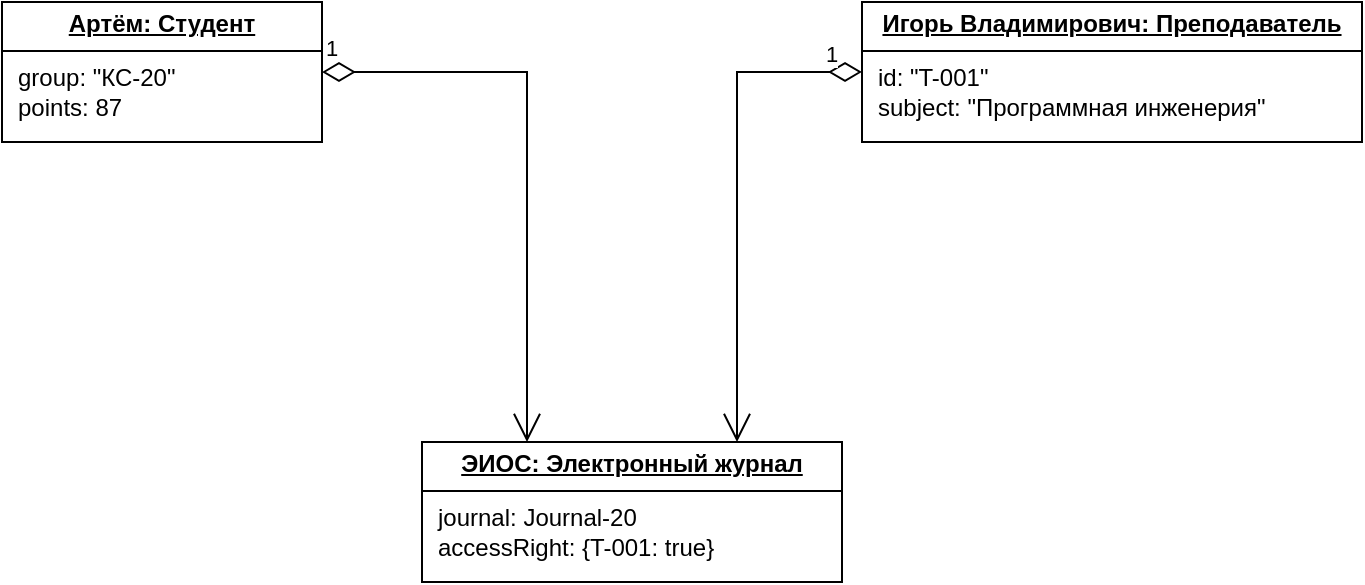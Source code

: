 <mxfile version="24.7.8">
  <diagram name="Страница — 1" id="BNUjQfedEuriPr-bWQXB">
    <mxGraphModel dx="1235" dy="731" grid="1" gridSize="10" guides="1" tooltips="1" connect="1" arrows="1" fold="1" page="1" pageScale="1" pageWidth="1169" pageHeight="827" math="0" shadow="0">
      <root>
        <mxCell id="0" />
        <mxCell id="1" parent="0" />
        <mxCell id="CzItVZ1iqSVcu4UCW1RZ-1" value="&lt;p style=&quot;margin:0px;margin-top:4px;text-align:center;text-decoration:underline;&quot;&gt;&lt;b&gt;Артём: Студент&lt;/b&gt;&lt;/p&gt;&lt;hr size=&quot;1&quot; style=&quot;border-style:solid;&quot;&gt;&lt;p style=&quot;margin:0px;margin-left:8px;&quot;&gt;group: &quot;КС-20&quot;&lt;br&gt;points: 87&lt;/p&gt;" style="verticalAlign=top;align=left;overflow=fill;html=1;whiteSpace=wrap;" vertex="1" parent="1">
          <mxGeometry x="170" y="160" width="160" height="70" as="geometry" />
        </mxCell>
        <mxCell id="CzItVZ1iqSVcu4UCW1RZ-2" value="&lt;p style=&quot;margin:0px;margin-top:4px;text-align:center;text-decoration:underline;&quot;&gt;&lt;b&gt;Игорь Владимирович: Преподаватель&lt;/b&gt;&lt;/p&gt;&lt;hr size=&quot;1&quot; style=&quot;border-style:solid;&quot;&gt;&lt;p style=&quot;margin:0px;margin-left:8px;&quot;&gt;id: &quot;T-001&quot;&lt;/p&gt;&lt;p style=&quot;margin:0px;margin-left:8px;&quot;&gt;subject: &quot;Программная инженерия&quot;&lt;/p&gt;" style="verticalAlign=top;align=left;overflow=fill;html=1;whiteSpace=wrap;" vertex="1" parent="1">
          <mxGeometry x="600" y="160" width="250" height="70" as="geometry" />
        </mxCell>
        <mxCell id="CzItVZ1iqSVcu4UCW1RZ-3" value="&lt;p style=&quot;margin:0px;margin-top:4px;text-align:center;text-decoration:underline;&quot;&gt;&lt;b&gt;ЭИОС: Электронный журнал&lt;/b&gt;&lt;/p&gt;&lt;hr size=&quot;1&quot; style=&quot;border-style:solid;&quot;&gt;&lt;p style=&quot;margin:0px;margin-left:8px;&quot;&gt;journal: Journal-20&lt;/p&gt;&lt;p style=&quot;margin:0px;margin-left:8px;&quot;&gt;accessRight: {T-001: true}&lt;/p&gt;" style="verticalAlign=top;align=left;overflow=fill;html=1;whiteSpace=wrap;" vertex="1" parent="1">
          <mxGeometry x="380" y="380" width="210" height="70" as="geometry" />
        </mxCell>
        <mxCell id="CzItVZ1iqSVcu4UCW1RZ-4" value="1" style="endArrow=open;html=1;endSize=12;startArrow=diamondThin;startSize=14;startFill=0;edgeStyle=orthogonalEdgeStyle;align=left;verticalAlign=bottom;rounded=0;exitX=1;exitY=0.5;exitDx=0;exitDy=0;entryX=0.25;entryY=0;entryDx=0;entryDy=0;" edge="1" parent="1" source="CzItVZ1iqSVcu4UCW1RZ-1" target="CzItVZ1iqSVcu4UCW1RZ-3">
          <mxGeometry x="-1" y="3" relative="1" as="geometry">
            <mxPoint x="400" y="270" as="sourcePoint" />
            <mxPoint x="560" y="270" as="targetPoint" />
          </mxGeometry>
        </mxCell>
        <mxCell id="CzItVZ1iqSVcu4UCW1RZ-5" value="1" style="endArrow=open;html=1;endSize=12;startArrow=diamondThin;startSize=14;startFill=0;edgeStyle=orthogonalEdgeStyle;align=left;verticalAlign=bottom;rounded=0;exitX=0;exitY=0.5;exitDx=0;exitDy=0;entryX=0.75;entryY=0;entryDx=0;entryDy=0;" edge="1" parent="1" source="CzItVZ1iqSVcu4UCW1RZ-2" target="CzItVZ1iqSVcu4UCW1RZ-3">
          <mxGeometry x="-0.838" relative="1" as="geometry">
            <mxPoint x="400" y="270" as="sourcePoint" />
            <mxPoint x="560" y="270" as="targetPoint" />
            <mxPoint as="offset" />
          </mxGeometry>
        </mxCell>
      </root>
    </mxGraphModel>
  </diagram>
</mxfile>
